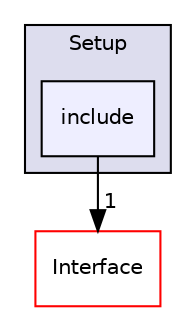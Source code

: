 digraph "include" {
  compound=true
  node [ fontsize="10", fontname="Helvetica"];
  edge [ labelfontsize="10", labelfontname="Helvetica"];
  subgraph clusterdir_302e069687969a6a4afb101526291797 {
    graph [ bgcolor="#ddddee", pencolor="black", label="Setup" fontname="Helvetica", fontsize="10", URL="dir_302e069687969a6a4afb101526291797.html"]
  dir_9d0cf41d415b4e7df48aeff18477c87b [shape=box, label="include", style="filled", fillcolor="#eeeeff", pencolor="black", URL="dir_9d0cf41d415b4e7df48aeff18477c87b.html"];
  }
  dir_02ca47b57a818ac962843d1234b7dfd0 [shape=box label="Interface" fillcolor="white" style="filled" color="red" URL="dir_02ca47b57a818ac962843d1234b7dfd0.html"];
  dir_9d0cf41d415b4e7df48aeff18477c87b->dir_02ca47b57a818ac962843d1234b7dfd0 [headlabel="1", labeldistance=1.5 headhref="dir_000077_000052.html"];
}
